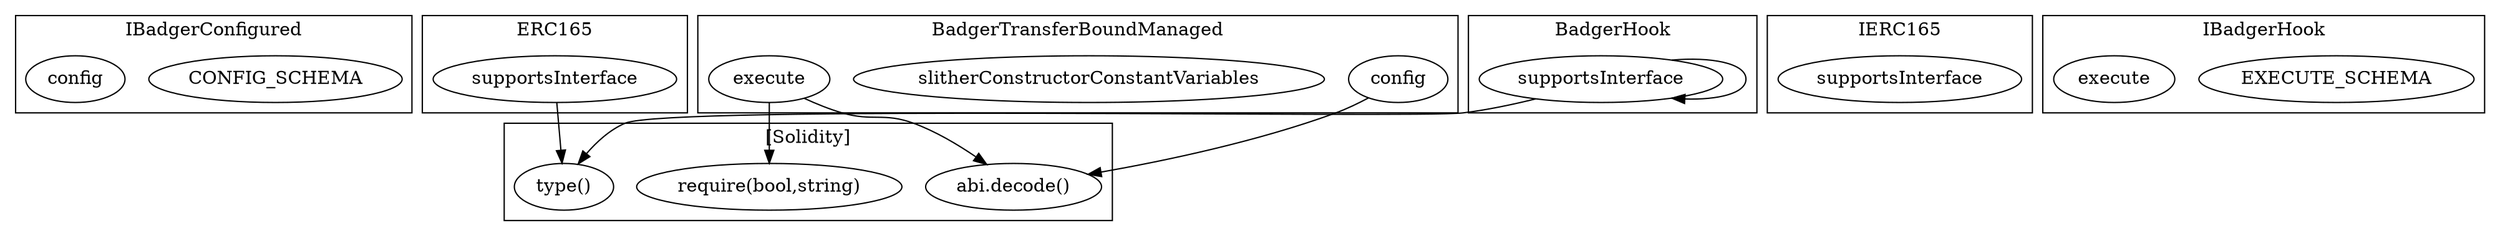 strict digraph {
subgraph cluster_6468_IBadgerConfigured {
label = "IBadgerConfigured"
"6468_CONFIG_SCHEMA" [label="CONFIG_SCHEMA"]
"6468_config" [label="config"]
}subgraph cluster_3081_ERC165 {
label = "ERC165"
"3081_supportsInterface" [label="supportsInterface"]
}subgraph cluster_6352_BadgerTransferBoundManaged {
label = "BadgerTransferBoundManaged"
"6352_config" [label="config"]
"6352_slitherConstructorConstantVariables" [label="slitherConstructorConstantVariables"]
"6352_execute" [label="execute"]
}subgraph cluster_3093_IERC165 {
label = "IERC165"
"3093_supportsInterface" [label="supportsInterface"]
}subgraph cluster_6488_IBadgerHook {
label = "IBadgerHook"
"6488_EXECUTE_SCHEMA" [label="EXECUTE_SCHEMA"]
"6488_execute" [label="execute"]
}subgraph cluster_4956_BadgerHook {
label = "BadgerHook"
"4956_supportsInterface" [label="supportsInterface"]
"4956_supportsInterface" -> "4956_supportsInterface"
}subgraph cluster_solidity {
label = "[Solidity]"
"abi.decode()" 
"require(bool,string)" 
"type()" 
"4956_supportsInterface" -> "type()"
"6352_execute" -> "abi.decode()"
"6352_execute" -> "require(bool,string)"
"3081_supportsInterface" -> "type()"
"6352_config" -> "abi.decode()"
}
}
